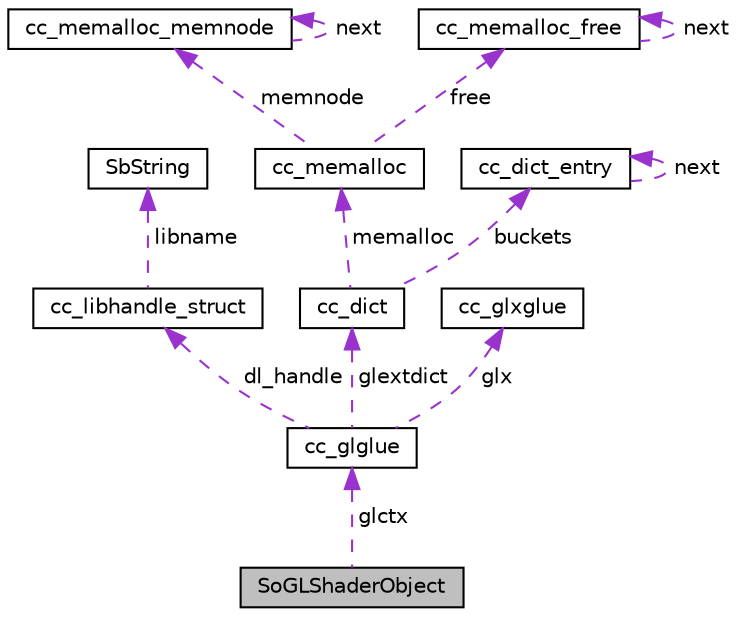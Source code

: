 digraph "SoGLShaderObject"
{
 // LATEX_PDF_SIZE
  edge [fontname="Helvetica",fontsize="10",labelfontname="Helvetica",labelfontsize="10"];
  node [fontname="Helvetica",fontsize="10",shape=record];
  Node1 [label="SoGLShaderObject",height=0.2,width=0.4,color="black", fillcolor="grey75", style="filled", fontcolor="black",tooltip=" "];
  Node2 -> Node1 [dir="back",color="darkorchid3",fontsize="10",style="dashed",label=" glctx" ,fontname="Helvetica"];
  Node2 [label="cc_glglue",height=0.2,width=0.4,color="black", fillcolor="white", style="filled",URL="$structcc__glglue.html",tooltip=" "];
  Node3 -> Node2 [dir="back",color="darkorchid3",fontsize="10",style="dashed",label=" dl_handle" ,fontname="Helvetica"];
  Node3 [label="cc_libhandle_struct",height=0.2,width=0.4,color="black", fillcolor="white", style="filled",URL="$structcc__libhandle__struct.html",tooltip=" "];
  Node4 -> Node3 [dir="back",color="darkorchid3",fontsize="10",style="dashed",label=" libname" ,fontname="Helvetica"];
  Node4 [label="SbString",height=0.2,width=0.4,color="black", fillcolor="white", style="filled",URL="$classSbString.html",tooltip="The SbString class is a string class with convenience functions for string operations."];
  Node5 -> Node2 [dir="back",color="darkorchid3",fontsize="10",style="dashed",label=" glextdict" ,fontname="Helvetica"];
  Node5 [label="cc_dict",height=0.2,width=0.4,color="black", fillcolor="white", style="filled",URL="$structcc__dict.html",tooltip=" "];
  Node6 -> Node5 [dir="back",color="darkorchid3",fontsize="10",style="dashed",label=" memalloc" ,fontname="Helvetica"];
  Node6 [label="cc_memalloc",height=0.2,width=0.4,color="black", fillcolor="white", style="filled",URL="$structcc__memalloc.html",tooltip=" "];
  Node7 -> Node6 [dir="back",color="darkorchid3",fontsize="10",style="dashed",label=" memnode" ,fontname="Helvetica"];
  Node7 [label="cc_memalloc_memnode",height=0.2,width=0.4,color="black", fillcolor="white", style="filled",URL="$structcc__memalloc__memnode.html",tooltip=" "];
  Node7 -> Node7 [dir="back",color="darkorchid3",fontsize="10",style="dashed",label=" next" ,fontname="Helvetica"];
  Node8 -> Node6 [dir="back",color="darkorchid3",fontsize="10",style="dashed",label=" free" ,fontname="Helvetica"];
  Node8 [label="cc_memalloc_free",height=0.2,width=0.4,color="black", fillcolor="white", style="filled",URL="$structcc__memalloc__free.html",tooltip=" "];
  Node8 -> Node8 [dir="back",color="darkorchid3",fontsize="10",style="dashed",label=" next" ,fontname="Helvetica"];
  Node9 -> Node5 [dir="back",color="darkorchid3",fontsize="10",style="dashed",label=" buckets" ,fontname="Helvetica"];
  Node9 [label="cc_dict_entry",height=0.2,width=0.4,color="black", fillcolor="white", style="filled",URL="$structcc__dict__entry.html",tooltip=" "];
  Node9 -> Node9 [dir="back",color="darkorchid3",fontsize="10",style="dashed",label=" next" ,fontname="Helvetica"];
  Node10 -> Node2 [dir="back",color="darkorchid3",fontsize="10",style="dashed",label=" glx" ,fontname="Helvetica"];
  Node10 [label="cc_glxglue",height=0.2,width=0.4,color="black", fillcolor="white", style="filled",URL="$structcc__glxglue.html",tooltip=" "];
}
